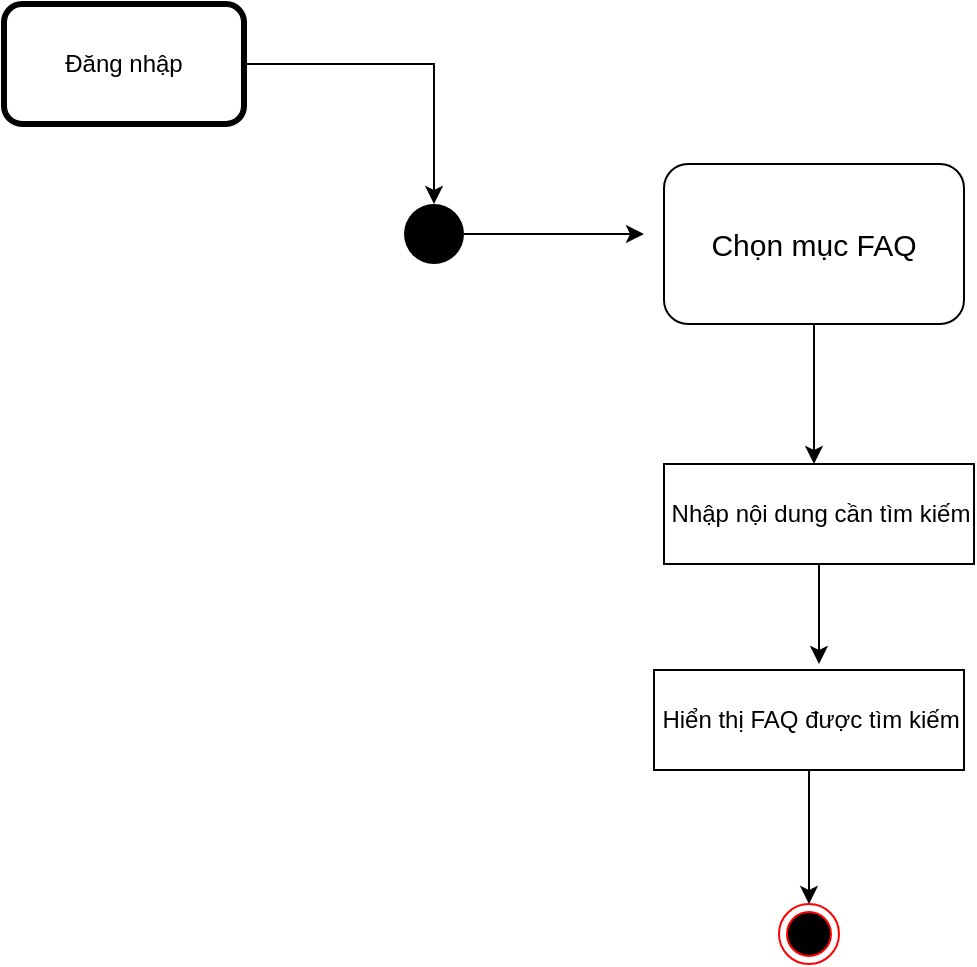 <mxfile version="13.9.2" type="device"><diagram name="Page-1" id="e7e014a7-5840-1c2e-5031-d8a46d1fe8dd"><mxGraphModel dx="1038" dy="592" grid="1" gridSize="10" guides="1" tooltips="1" connect="1" arrows="1" fold="1" page="1" pageScale="1" pageWidth="1169" pageHeight="826" background="#ffffff" math="0" shadow="0"><root><mxCell id="0"/><mxCell id="1" parent="0"/><mxCell id="A0P0WAkoeJ6fGI72fvnO-72" style="edgeStyle=orthogonalEdgeStyle;rounded=0;orthogonalLoop=1;jettySize=auto;html=1;fontSize=15;" parent="1" source="A0P0WAkoeJ6fGI72fvnO-41" edge="1"><mxGeometry relative="1" as="geometry"><mxPoint x="400" y="145" as="targetPoint"/></mxGeometry></mxCell><mxCell id="A0P0WAkoeJ6fGI72fvnO-41" value="" style="ellipse;fillColor=#000000;strokeColor=none;" parent="1" vertex="1"><mxGeometry x="280" y="130" width="30" height="30" as="geometry"/></mxCell><mxCell id="A0P0WAkoeJ6fGI72fvnO-76" style="edgeStyle=orthogonalEdgeStyle;rounded=0;orthogonalLoop=1;jettySize=auto;html=1;fontSize=15;" parent="1" source="A0P0WAkoeJ6fGI72fvnO-67" edge="1"><mxGeometry relative="1" as="geometry"><mxPoint x="485" y="260" as="targetPoint"/></mxGeometry></mxCell><mxCell id="A0P0WAkoeJ6fGI72fvnO-67" value="Chọn mục FAQ" style="shape=rect;html=1;rounded=1;whiteSpace=wrap;align=center;fontSize=15;" parent="1" vertex="1"><mxGeometry x="410" y="110" width="150" height="80" as="geometry"/></mxCell><mxCell id="Lxg1Te9nwEwyQfh4QCRz-1" value="" style="ellipse;html=1;shape=endState;fillColor=#000000;strokeColor=#ff0000;" vertex="1" parent="1"><mxGeometry x="467.5" y="480" width="30" height="30" as="geometry"/></mxCell><mxCell id="Lxg1Te9nwEwyQfh4QCRz-3" style="edgeStyle=orthogonalEdgeStyle;rounded=0;orthogonalLoop=1;jettySize=auto;html=1;" edge="1" parent="1" source="Lxg1Te9nwEwyQfh4QCRz-2" target="A0P0WAkoeJ6fGI72fvnO-41"><mxGeometry relative="1" as="geometry"/></mxCell><mxCell id="Lxg1Te9nwEwyQfh4QCRz-2" value="Đăng nhập" style="shape=ext;rounded=1;html=1;whiteSpace=wrap;strokeWidth=3;" vertex="1" parent="1"><mxGeometry x="80" y="30" width="120" height="60" as="geometry"/></mxCell><mxCell id="Lxg1Te9nwEwyQfh4QCRz-29" style="edgeStyle=orthogonalEdgeStyle;rounded=0;orthogonalLoop=1;jettySize=auto;html=1;" edge="1" parent="1" source="Lxg1Te9nwEwyQfh4QCRz-24"><mxGeometry relative="1" as="geometry"><mxPoint x="487.5" y="360" as="targetPoint"/></mxGeometry></mxCell><mxCell id="Lxg1Te9nwEwyQfh4QCRz-24" value="Nhập nội dung cần tìm kiếm" style="html=1;dashed=0;whitespace=wrap;" vertex="1" parent="1"><mxGeometry x="410" y="260" width="155" height="50" as="geometry"/></mxCell><mxCell id="Lxg1Te9nwEwyQfh4QCRz-32" style="edgeStyle=orthogonalEdgeStyle;rounded=0;orthogonalLoop=1;jettySize=auto;html=1;" edge="1" parent="1" source="Lxg1Te9nwEwyQfh4QCRz-30"><mxGeometry relative="1" as="geometry"><mxPoint x="482.5" y="480" as="targetPoint"/></mxGeometry></mxCell><mxCell id="Lxg1Te9nwEwyQfh4QCRz-30" value="Hiển thị FAQ được tìm kiếm" style="html=1;dashed=0;whitespace=wrap;" vertex="1" parent="1"><mxGeometry x="405" y="363" width="155" height="50" as="geometry"/></mxCell></root></mxGraphModel></diagram></mxfile>